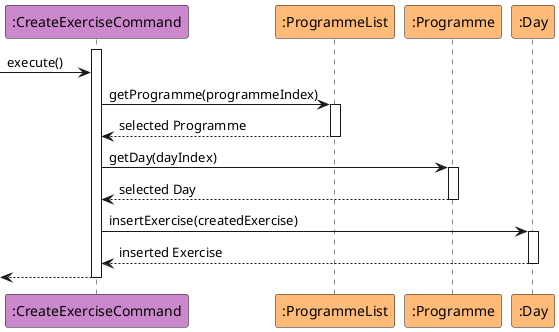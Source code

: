 @startuml
participant ":CreateExerciseCommand" as AddExerciseCommand #cc88cc
participant ":ProgrammeList" as ProgrammeList #ffbb77
participant ":Programme" as Programme #ffbb77
participant ":Day" as Day #ffbb77


activate AddExerciseCommand
-> AddExerciseCommand : execute()

AddExerciseCommand -> ProgrammeList : getProgramme(programmeIndex)
activate ProgrammeList
ProgrammeList --> AddExerciseCommand : selected Programme
deactivate ProgrammeList

AddExerciseCommand -> Programme : getDay(dayIndex)
activate Programme
Programme --> AddExerciseCommand : selected Day
deactivate Programme

AddExerciseCommand -> Day: insertExercise(createdExercise)
activate Day
Day --> AddExerciseCommand: inserted Exercise
deactivate Day


<-- AddExerciseCommand
deactivate AddExerciseCommand
@enduml
